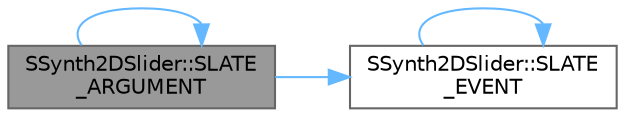 digraph "SSynth2DSlider::SLATE_ARGUMENT"
{
 // INTERACTIVE_SVG=YES
 // LATEX_PDF_SIZE
  bgcolor="transparent";
  edge [fontname=Helvetica,fontsize=10,labelfontname=Helvetica,labelfontsize=10];
  node [fontname=Helvetica,fontsize=10,shape=box,height=0.2,width=0.4];
  rankdir="LR";
  Node1 [id="Node000001",label="SSynth2DSlider::SLATE\l_ARGUMENT",height=0.2,width=0.4,color="gray40", fillcolor="grey60", style="filled", fontcolor="black",tooltip="Sometimes a slider should only be mouse-clickable and never keyboard focusable."];
  Node1 -> Node1 [id="edge1_Node000001_Node000001",color="steelblue1",style="solid",tooltip=" "];
  Node1 -> Node2 [id="edge2_Node000001_Node000002",color="steelblue1",style="solid",tooltip=" "];
  Node2 [id="Node000002",label="SSynth2DSlider::SLATE\l_EVENT",height=0.2,width=0.4,color="grey40", fillcolor="white", style="filled",URL="$d2/dd1/classSSynth2DSlider.html#abe4d91b4b7470bbe15688c4f5c9ce0e5",tooltip="Invoked when the mouse is released and a capture ends."];
  Node2 -> Node2 [id="edge3_Node000002_Node000002",color="steelblue1",style="solid",tooltip=" "];
}
